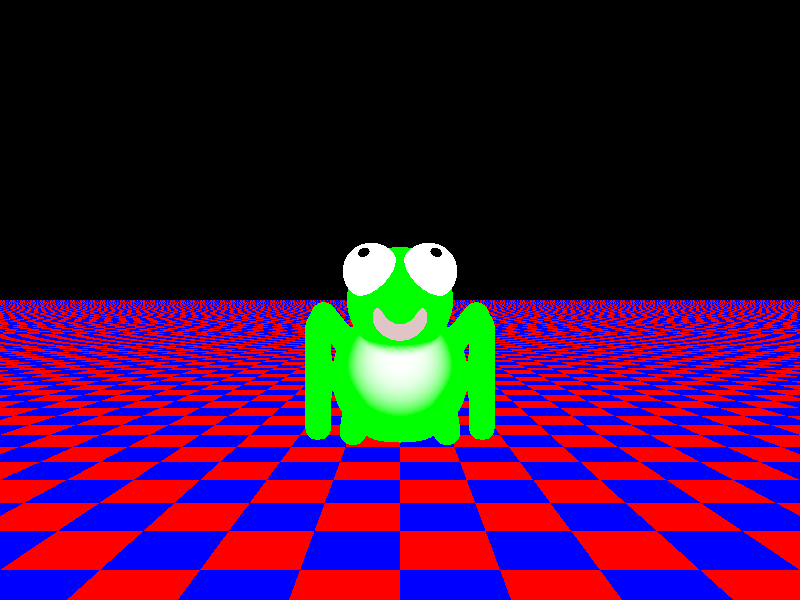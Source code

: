 #include "colors.inc"

#macro eye(sign, rotAng)
    union {
        sphere { 
            0, 0.5 
            pigment { White }
        }
        disc { 
            <sign*0.3, 0.3, -0.3>, <sign*1,1,-1>, 0.1
            pigment { Black }
        }
        rotate rotAng
        translate <sign*0.5, 0.5, -0.5>  
    }
#end 
   
#macro face(leftEye,rightEye)
    
    eye(-1,leftEye)
    eye(1,rightEye)
    
    torus {
        0.3, 0.2   
        rotate 90*x
        translate <0,-0.2,-0.7>   
        
        pigment { Pink } 
    }
#end

#macro arm(sign)
    cylinder {
        -0.4*y, y, 0.3, 1
        rotate <20,sign*-20,0>
        translate <sign*0.8,-2,0>
    }
#end

#macro leg(sign)
    cylinder {
        -0.6*y, 1*y, 0.3, 1
        rotate <-45,-sign*45,0>
        translate <sign*1,-1,1.3>
    } 
    
    cylinder {
        -0.4*z, 1.6*z, 0.3, 1
        rotate 90*x 
        translate <sign*1.6,-0.9,0.75>
    } 
#end

#declare Frog = union {
    blob {
        threshold 0.1 
        
        //head
        sphere { 
            0, 1.1, 2
        } 
        
        //body
        sphere { 
            0, 1.5, 3
            translate <0,-1.5,1>
        }
        sphere { 
            0, 1, 0.5
            translate <0,-1.25,0.3> 
            pigment { White }
        }
        
        leg(-1)
        leg(1)
        
        arm(-1)
        arm(1)
        
        
        pigment { Green }
        normal { bumps 0.2 scale 0.5 }
    }
    
    face(-30*y,30*y)
} 




//display routine

background {Black}
// set viewer's position in the scene
camera {
  location <0,0,-11>
  direction 1.0*z
  right x*image_width/image_height
  look_at <0.0, 0.0, 0.0>
}

light_source {   
    <0, 0, -6>
    White
} 

object { Frog pigment { Grey } rotate clock*360*y }
plane { y, -2.7 pigment { checker Red Blue  } }

/*
//moon
sphere { <-3,3,1>, 1
    pigment { White }
    normal { wrinkles 1 scale 0.5 }
}

//donut
torus { 0.5 0.2 
    pigment { White }
    normal { bumps 0.4 scale 0.2 }
    rotate 90*x translate <0,2,0.3>
}   

plane { <0,1,-0.1>, -2 finish { reflection { Blue 1.0} ambient 0 diffuse 0 } }    
*/